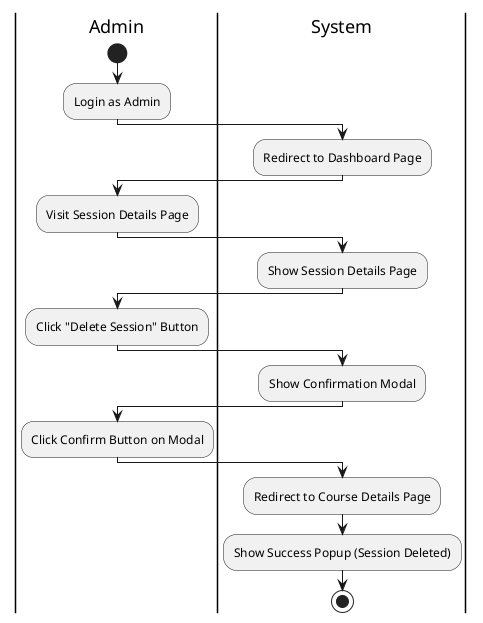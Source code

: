 @startuml DeleteSession
|Admin|
start
:Login as Admin;
|System|
:Redirect to Dashboard Page;
|Admin|
:Visit Session Details Page;
|System|
:Show Session Details Page;
|Admin|
:Click "Delete Session" Button;
|System|
:Show Confirmation Modal;
|Admin|
:Click Confirm Button on Modal;
|System|
:Redirect to Course Details Page;
:Show Success Popup (Session Deleted);
stop
@enduml
